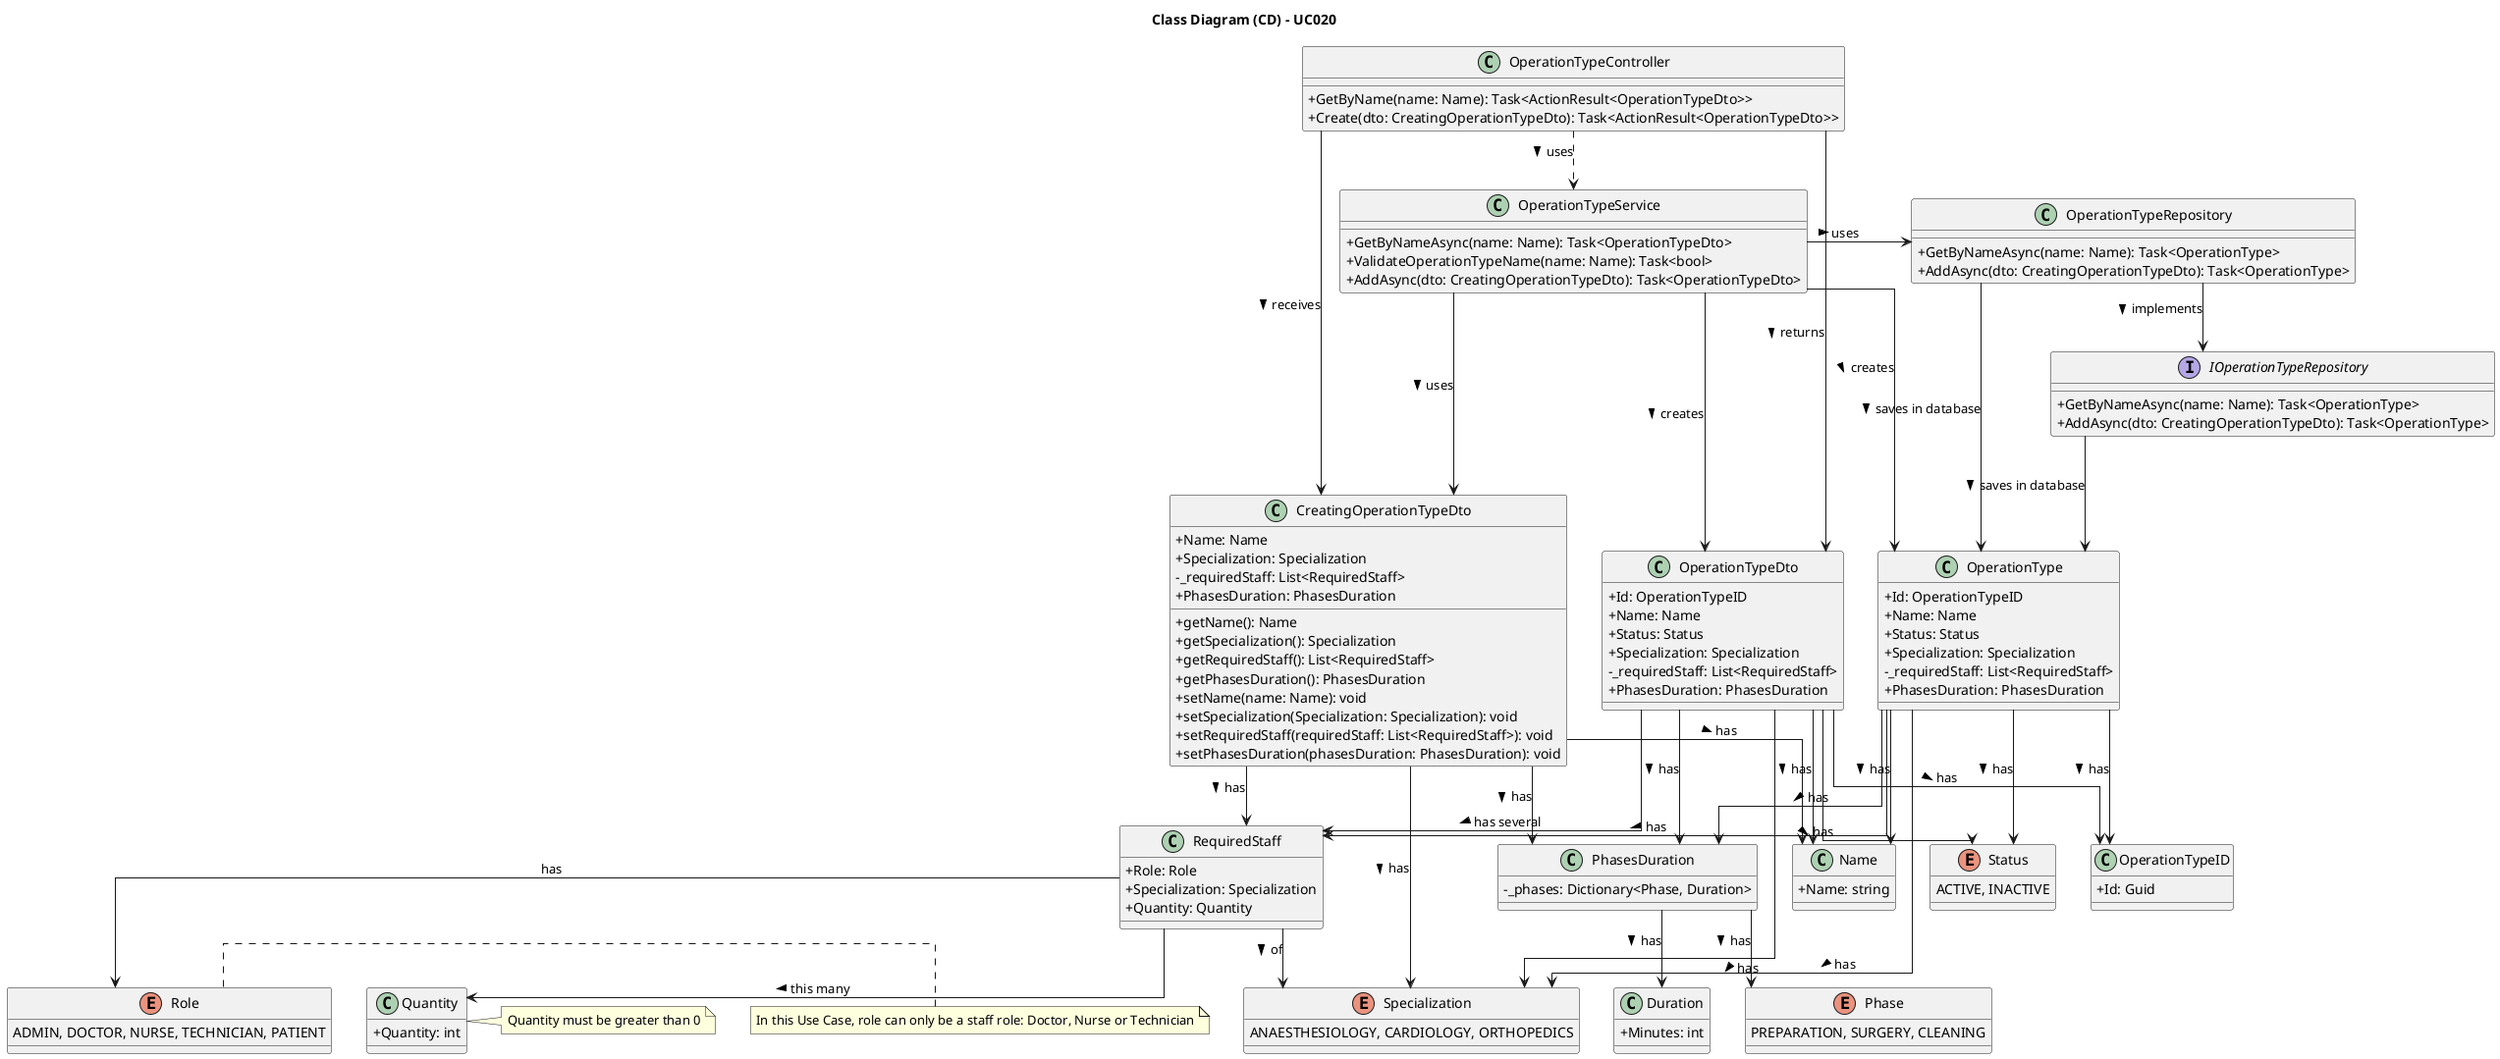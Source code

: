 @startuml uc020-class-diagram

skinparam packageStyle rectangle
skinparam shadowing false
skinparam classAttributeIconSize 0
skinparam linetype ortho

left to right direction
top to bottom direction

title Class Diagram (CD) - UC020

class OperationTypeController {
    +GetByName(name: Name): Task<ActionResult<OperationTypeDto>>
    +Create(dto: CreatingOperationTypeDto): Task<ActionResult<OperationTypeDto>>
}

class OperationTypeService {
    +GetByNameAsync(name: Name): Task<OperationTypeDto>
    +ValidateOperationTypeName(name: Name): Task<bool>
    +AddAsync(dto: CreatingOperationTypeDto): Task<OperationTypeDto>
}

class OperationTypeRepository {
    +GetByNameAsync(name: Name): Task<OperationType>
    +AddAsync(dto: CreatingOperationTypeDto): Task<OperationType>
}

interface IOperationTypeRepository {
    +GetByNameAsync(name: Name): Task<OperationType>
    +AddAsync(dto: CreatingOperationTypeDto): Task<OperationType>
}

class CreatingOperationTypeDto {
    +Name: Name
    +Specialization: Specialization
    - _requiredStaff: List<RequiredStaff>
    +PhasesDuration: PhasesDuration
    +getName(): Name
    +getSpecialization(): Specialization
    +getRequiredStaff(): List<RequiredStaff>
    +getPhasesDuration(): PhasesDuration
    +setName(name: Name): void
    +setSpecialization(Specialization: Specialization): void
    +setRequiredStaff(requiredStaff: List<RequiredStaff>): void
    +setPhasesDuration(phasesDuration: PhasesDuration): void
}

class OperationType {
    +Id: OperationTypeID
    +Name: Name
    +Status: Status
    +Specialization: Specialization
    - _requiredStaff: List<RequiredStaff>
    +PhasesDuration: PhasesDuration
}

class OperationTypeDto {
    +Id: OperationTypeID
    +Name: Name
    +Status: Status
    +Specialization: Specialization
    - _requiredStaff: List<RequiredStaff>
    +PhasesDuration: PhasesDuration
}

class RequiredStaff {
    +Role: Role
    +Specialization: Specialization
    +Quantity: Quantity
}

class Quantity {
    +Quantity: int
}
note right of Quantity
    Quantity must be greater than 0
end note

enum Specialization {
    ANAESTHESIOLOGY, CARDIOLOGY, ORTHOPEDICS
}

class PhasesDuration {
    - _phases: Dictionary<Phase, Duration>
}

enum Phase {
    PREPARATION, SURGERY, CLEANING
}

class Duration {
    +Minutes: int
}

class Name {
    +Name: string
}

class OperationTypeID {
    +Id: Guid
}

enum Role {
    ADMIN, DOCTOR, NURSE, TECHNICIAN, PATIENT
}
note right of Role
    In this Use Case, role can only be a staff role: Doctor, Nurse or Technician
end note

enum Status {
    ACTIVE, INACTIVE
}

OperationTypeController .> OperationTypeService : > uses
OperationTypeController ----> CreatingOperationTypeDto : > receives
OperationTypeController ----> OperationTypeDto : > returns

OperationTypeService -> OperationTypeRepository : > uses
OperationTypeService ---> CreatingOperationTypeDto : > uses
OperationTypeService ---> OperationType : > creates
OperationTypeService ---> OperationTypeDto : > creates

OperationTypeRepository --> IOperationTypeRepository : > implements
OperationTypeRepository --> OperationType : > saves in database

IOperationTypeRepository --> OperationType : > saves in database

CreatingOperationTypeDto --> Name : > has
CreatingOperationTypeDto --> Specialization : > has
CreatingOperationTypeDto --> RequiredStaff : > has
CreatingOperationTypeDto --> PhasesDuration : > has

OperationType --> OperationTypeID : > has
OperationType --> Name : > has
OperationType --> Status : > has
OperationType --> Specialization : > has
OperationType --> RequiredStaff : > has
OperationType --> PhasesDuration : > has

OperationTypeDto --> OperationTypeID : > has
OperationTypeDto --> Name : > has
OperationTypeDto --> Status : > has
OperationTypeDto --> Specialization : > has
OperationTypeDto --> RequiredStaff : > has several
OperationTypeDto --> PhasesDuration : > has

RequiredStaff --> Role: has
RequiredStaff --> Specialization : > of
RequiredStaff --> Quantity : > this many

PhasesDuration --> Phase : > has
PhasesDuration --> Duration : > has

@enduml
